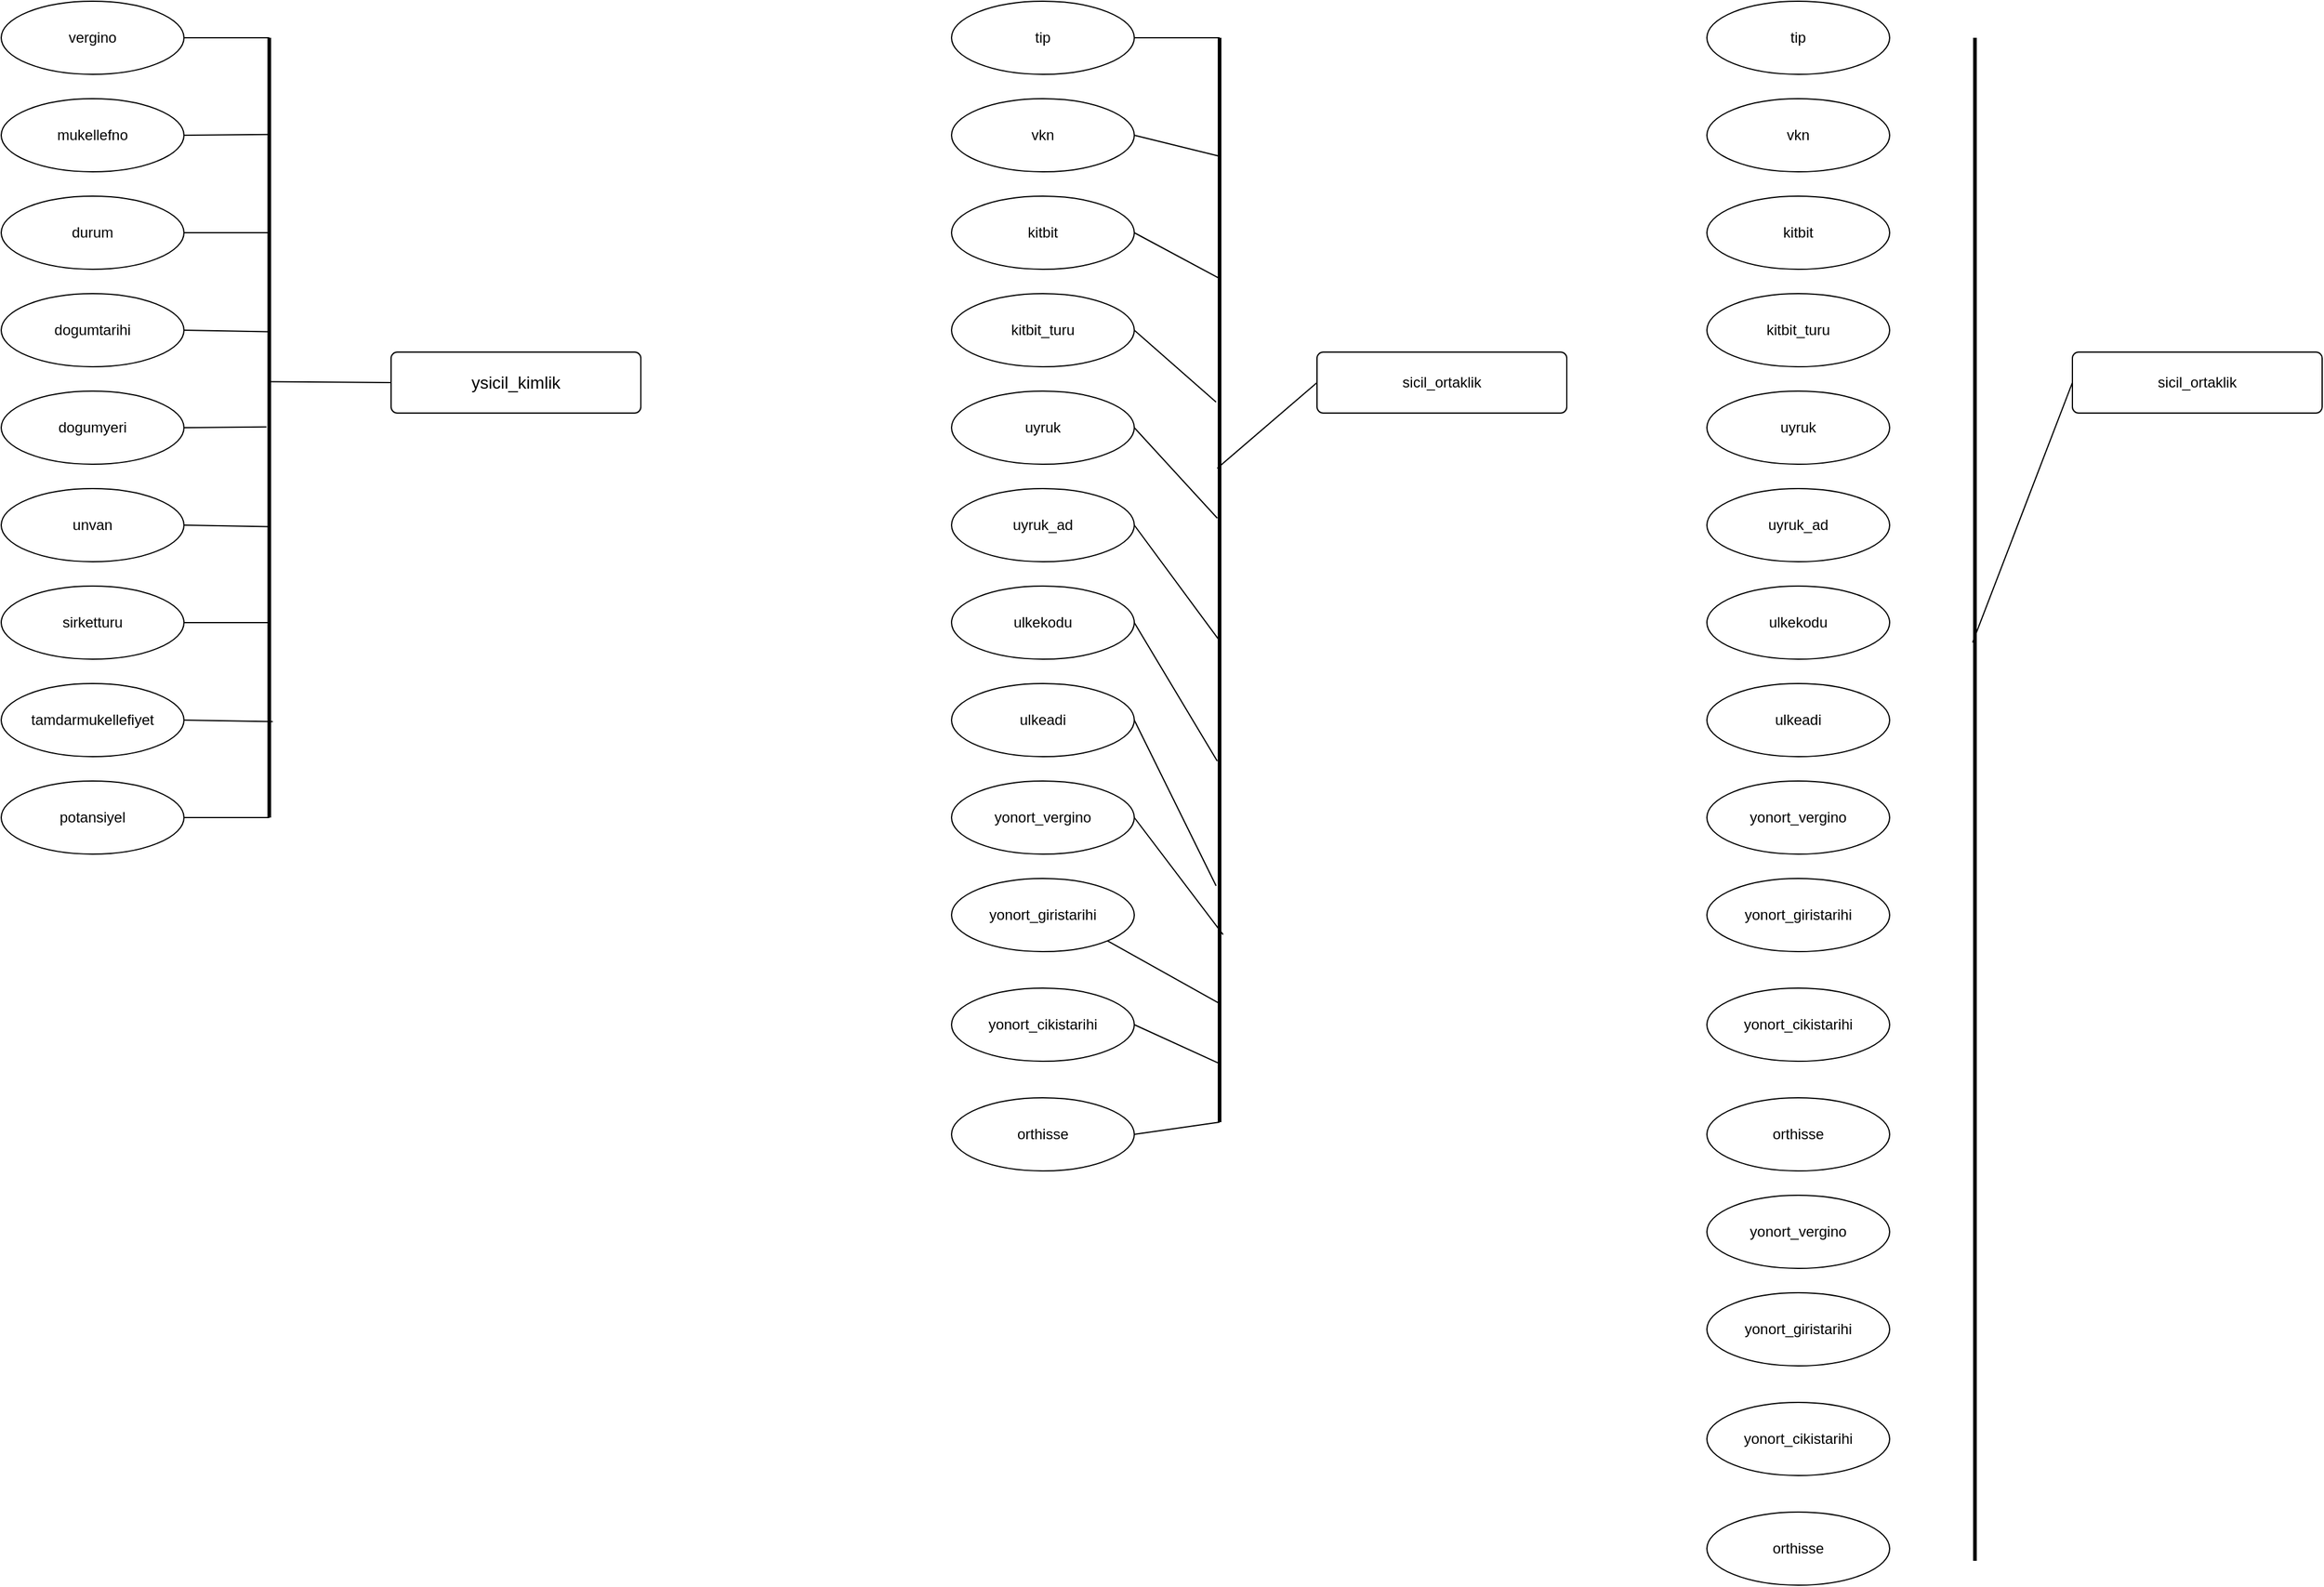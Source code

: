 <mxfile version="20.4.0" type="github">
  <diagram id="R2lEEEUBdFMjLlhIrx00" name="Page-1">
    <mxGraphModel dx="1202" dy="518" grid="1" gridSize="10" guides="1" tooltips="1" connect="1" arrows="1" fold="1" page="1" pageScale="1" pageWidth="4681" pageHeight="3300" math="0" shadow="0" extFonts="Permanent Marker^https://fonts.googleapis.com/css?family=Permanent+Marker">
      <root>
        <mxCell id="0" />
        <mxCell id="1" parent="0" />
        <mxCell id="BBy9NSOws3LWDicbXZz5-68" value="&lt;span style=&quot;font-size: 14px;&quot;&gt;ysicil_kimlik&lt;/span&gt;" style="rounded=1;arcSize=10;whiteSpace=wrap;html=1;align=center;" parent="1" vertex="1">
          <mxGeometry x="560" y="348" width="205" height="50" as="geometry" />
        </mxCell>
        <mxCell id="BBy9NSOws3LWDicbXZz5-69" value="&lt;span style=&quot;text-align: left;&quot;&gt;dogumtarihi&lt;/span&gt;" style="ellipse;whiteSpace=wrap;html=1;align=center;" parent="1" vertex="1">
          <mxGeometry x="240" y="300" width="150" height="60" as="geometry" />
        </mxCell>
        <mxCell id="BBy9NSOws3LWDicbXZz5-70" value="&lt;span style=&quot;text-align: left;&quot;&gt;durum&lt;/span&gt;" style="ellipse;whiteSpace=wrap;html=1;align=center;" parent="1" vertex="1">
          <mxGeometry x="240" y="220" width="150" height="60" as="geometry" />
        </mxCell>
        <mxCell id="BBy9NSOws3LWDicbXZz5-71" value="&lt;span style=&quot;text-align: left;&quot;&gt;mukellefno&lt;/span&gt;" style="ellipse;whiteSpace=wrap;html=1;align=center;" parent="1" vertex="1">
          <mxGeometry x="240" y="140" width="150" height="60" as="geometry" />
        </mxCell>
        <mxCell id="BBy9NSOws3LWDicbXZz5-72" value="&lt;span style=&quot;text-align: left;&quot;&gt;dogumyeri&lt;/span&gt;" style="ellipse;whiteSpace=wrap;html=1;align=center;" parent="1" vertex="1">
          <mxGeometry x="240" y="380" width="150" height="60" as="geometry" />
        </mxCell>
        <mxCell id="BBy9NSOws3LWDicbXZz5-73" value="&lt;span style=&quot;text-align: left;&quot;&gt;potansiyel&lt;/span&gt;" style="ellipse;whiteSpace=wrap;html=1;align=center;" parent="1" vertex="1">
          <mxGeometry x="240" y="700" width="150" height="60" as="geometry" />
        </mxCell>
        <mxCell id="BBy9NSOws3LWDicbXZz5-76" value="" style="endArrow=none;html=1;rounded=0;exitX=1;exitY=0.5;exitDx=0;exitDy=0;entryX=0.124;entryY=0.562;entryDx=0;entryDy=0;entryPerimeter=0;" parent="1" source="BBy9NSOws3LWDicbXZz5-71" target="BBy9NSOws3LWDicbXZz5-88" edge="1">
          <mxGeometry relative="1" as="geometry">
            <mxPoint x="710" y="560" as="sourcePoint" />
            <mxPoint x="680" y="170" as="targetPoint" />
          </mxGeometry>
        </mxCell>
        <mxCell id="BBy9NSOws3LWDicbXZz5-78" value="" style="endArrow=none;html=1;rounded=0;exitX=1;exitY=0.5;exitDx=0;exitDy=0;entryX=0.25;entryY=0.5;entryDx=0;entryDy=0;entryPerimeter=0;" parent="1" source="BBy9NSOws3LWDicbXZz5-70" target="BBy9NSOws3LWDicbXZz5-88" edge="1">
          <mxGeometry relative="1" as="geometry">
            <mxPoint x="400.0" y="250.0" as="sourcePoint" />
            <mxPoint x="429.02" y="321.32" as="targetPoint" />
          </mxGeometry>
        </mxCell>
        <mxCell id="BBy9NSOws3LWDicbXZz5-79" value="" style="endArrow=none;html=2;rounded=0;exitX=1;exitY=0.5;exitDx=0;exitDy=0;entryX=1;entryY=0.5;entryDx=0;entryDy=0;entryPerimeter=0;" parent="1" source="BBy9NSOws3LWDicbXZz5-73" target="BBy9NSOws3LWDicbXZz5-88" edge="1">
          <mxGeometry relative="1" as="geometry">
            <mxPoint x="400.0" y="250.0" as="sourcePoint" />
            <mxPoint x="430.0" y="690" as="targetPoint" />
          </mxGeometry>
        </mxCell>
        <mxCell id="BBy9NSOws3LWDicbXZz5-83" value="&lt;span style=&quot;text-align: left;&quot;&gt;unvan&lt;/span&gt;" style="ellipse;whiteSpace=wrap;html=1;align=center;" parent="1" vertex="1">
          <mxGeometry x="240" y="460" width="150" height="60" as="geometry" />
        </mxCell>
        <mxCell id="BBy9NSOws3LWDicbXZz5-84" value="&lt;span style=&quot;text-align: left;&quot;&gt;tamdarmukellefiyet&lt;/span&gt;" style="ellipse;whiteSpace=wrap;html=1;align=center;" parent="1" vertex="1">
          <mxGeometry x="240" y="620" width="150" height="60" as="geometry" />
        </mxCell>
        <mxCell id="BBy9NSOws3LWDicbXZz5-88" value="" style="line;strokeWidth=3;direction=south;html=1;" parent="1" vertex="1">
          <mxGeometry x="450" y="90" width="20" height="640" as="geometry" />
        </mxCell>
        <mxCell id="BBy9NSOws3LWDicbXZz5-89" value="&lt;span style=&quot;text-align: left;&quot;&gt;vergino&lt;/span&gt;" style="ellipse;whiteSpace=wrap;html=1;align=center;" parent="1" vertex="1">
          <mxGeometry x="240" y="60" width="150" height="60" as="geometry" />
        </mxCell>
        <mxCell id="BBy9NSOws3LWDicbXZz5-90" value="&lt;span style=&quot;text-align: left;&quot;&gt;sirketturu&lt;/span&gt;" style="ellipse;whiteSpace=wrap;html=1;align=center;" parent="1" vertex="1">
          <mxGeometry x="240" y="540" width="150" height="60" as="geometry" />
        </mxCell>
        <mxCell id="BBy9NSOws3LWDicbXZz5-91" value="" style="endArrow=none;html=1;rounded=0;exitX=1;exitY=0.5;exitDx=0;exitDy=0;entryX=0;entryY=0.5;entryDx=0;entryDy=0;entryPerimeter=0;" parent="1" source="BBy9NSOws3LWDicbXZz5-89" target="BBy9NSOws3LWDicbXZz5-88" edge="1">
          <mxGeometry relative="1" as="geometry">
            <mxPoint x="400.0" y="190.0" as="sourcePoint" />
            <mxPoint x="470.82" y="219.36" as="targetPoint" />
          </mxGeometry>
        </mxCell>
        <mxCell id="BBy9NSOws3LWDicbXZz5-92" value="" style="endArrow=none;html=1;rounded=0;exitX=1;exitY=0.5;exitDx=0;exitDy=0;entryX=0.377;entryY=0.562;entryDx=0;entryDy=0;entryPerimeter=0;" parent="1" source="BBy9NSOws3LWDicbXZz5-69" target="BBy9NSOws3LWDicbXZz5-88" edge="1">
          <mxGeometry relative="1" as="geometry">
            <mxPoint x="400.0" y="270.0" as="sourcePoint" />
            <mxPoint x="470.0" y="300.0" as="targetPoint" />
          </mxGeometry>
        </mxCell>
        <mxCell id="BBy9NSOws3LWDicbXZz5-93" value="" style="endArrow=none;html=1;rounded=0;exitX=1;exitY=0.5;exitDx=0;exitDy=0;entryX=0.499;entryY=0.613;entryDx=0;entryDy=0;entryPerimeter=0;" parent="1" source="BBy9NSOws3LWDicbXZz5-72" target="BBy9NSOws3LWDicbXZz5-88" edge="1">
          <mxGeometry relative="1" as="geometry">
            <mxPoint x="400.0" y="350.0" as="sourcePoint" />
            <mxPoint x="468.76" y="366.64" as="targetPoint" />
          </mxGeometry>
        </mxCell>
        <mxCell id="BBy9NSOws3LWDicbXZz5-94" value="" style="endArrow=none;html=1;rounded=0;exitX=1;exitY=0.5;exitDx=0;exitDy=0;entryX=0.627;entryY=0.51;entryDx=0;entryDy=0;entryPerimeter=0;" parent="1" source="BBy9NSOws3LWDicbXZz5-83" target="BBy9NSOws3LWDicbXZz5-88" edge="1">
          <mxGeometry relative="1" as="geometry">
            <mxPoint x="400.0" y="430" as="sourcePoint" />
            <mxPoint x="460.0" y="438.571" as="targetPoint" />
          </mxGeometry>
        </mxCell>
        <mxCell id="BBy9NSOws3LWDicbXZz5-95" value="" style="endArrow=none;html=1;rounded=0;exitX=1;exitY=0.5;exitDx=0;exitDy=0;entryX=0.75;entryY=0.5;entryDx=0;entryDy=0;entryPerimeter=0;" parent="1" source="BBy9NSOws3LWDicbXZz5-90" target="BBy9NSOws3LWDicbXZz5-88" edge="1">
          <mxGeometry relative="1" as="geometry">
            <mxPoint x="400.0" y="510" as="sourcePoint" />
            <mxPoint x="471.84" y="520.64" as="targetPoint" />
          </mxGeometry>
        </mxCell>
        <mxCell id="BBy9NSOws3LWDicbXZz5-96" value="" style="endArrow=none;html=1;rounded=0;exitX=1;exitY=0.5;exitDx=0;exitDy=0;entryX=0.877;entryY=0.356;entryDx=0;entryDy=0;entryPerimeter=0;" parent="1" source="BBy9NSOws3LWDicbXZz5-84" target="BBy9NSOws3LWDicbXZz5-88" edge="1">
          <mxGeometry relative="1" as="geometry">
            <mxPoint x="400.0" y="590" as="sourcePoint" />
            <mxPoint x="460" y="650" as="targetPoint" />
          </mxGeometry>
        </mxCell>
        <mxCell id="BBy9NSOws3LWDicbXZz5-97" value="" style="endArrow=none;html=1;rounded=0;exitX=0.441;exitY=0.51;exitDx=0;exitDy=0;exitPerimeter=0;entryX=0;entryY=0.5;entryDx=0;entryDy=0;" parent="1" source="BBy9NSOws3LWDicbXZz5-88" target="BBy9NSOws3LWDicbXZz5-68" edge="1">
          <mxGeometry relative="1" as="geometry">
            <mxPoint x="600" y="280" as="sourcePoint" />
            <mxPoint x="610" y="372" as="targetPoint" />
          </mxGeometry>
        </mxCell>
        <mxCell id="BBy9NSOws3LWDicbXZz5-98" value="sicil_ortaklik" style="rounded=1;arcSize=10;whiteSpace=wrap;html=1;align=center;" parent="1" vertex="1">
          <mxGeometry x="1320" y="348" width="205" height="50" as="geometry" />
        </mxCell>
        <mxCell id="BBy9NSOws3LWDicbXZz5-99" value="&lt;div style=&quot;text-align: left;&quot;&gt;&lt;span style=&quot;background-color: initial;&quot;&gt;kitbit_turu&lt;/span&gt;&lt;/div&gt;" style="ellipse;whiteSpace=wrap;html=1;align=center;" parent="1" vertex="1">
          <mxGeometry x="1020" y="300" width="150" height="60" as="geometry" />
        </mxCell>
        <mxCell id="BBy9NSOws3LWDicbXZz5-100" value="&lt;div style=&quot;text-align: left;&quot;&gt;&lt;span style=&quot;background-color: initial;&quot;&gt;kitbit&lt;/span&gt;&lt;/div&gt;" style="ellipse;whiteSpace=wrap;html=1;align=center;" parent="1" vertex="1">
          <mxGeometry x="1020" y="220" width="150" height="60" as="geometry" />
        </mxCell>
        <mxCell id="BBy9NSOws3LWDicbXZz5-101" value="&lt;div style=&quot;text-align: left;&quot;&gt;&lt;span style=&quot;background-color: initial;&quot;&gt;vkn&lt;/span&gt;&lt;/div&gt;" style="ellipse;whiteSpace=wrap;html=1;align=center;" parent="1" vertex="1">
          <mxGeometry x="1020" y="140" width="150" height="60" as="geometry" />
        </mxCell>
        <mxCell id="BBy9NSOws3LWDicbXZz5-102" value="&lt;div style=&quot;text-align: left;&quot;&gt;&lt;span style=&quot;background-color: initial;&quot;&gt;uyruk&lt;/span&gt;&lt;/div&gt;" style="ellipse;whiteSpace=wrap;html=1;align=center;" parent="1" vertex="1">
          <mxGeometry x="1020" y="380" width="150" height="60" as="geometry" />
        </mxCell>
        <mxCell id="BBy9NSOws3LWDicbXZz5-103" value="&lt;div style=&quot;text-align: left;&quot;&gt;&lt;span style=&quot;background-color: initial;&quot;&gt;yonort_vergino&lt;/span&gt;&lt;/div&gt;" style="ellipse;whiteSpace=wrap;html=1;align=center;" parent="1" vertex="1">
          <mxGeometry x="1020" y="700" width="150" height="60" as="geometry" />
        </mxCell>
        <mxCell id="BBy9NSOws3LWDicbXZz5-104" value="" style="endArrow=none;html=1;rounded=0;exitX=1;exitY=0.5;exitDx=0;exitDy=0;entryX=0.109;entryY=0.548;entryDx=0;entryDy=0;entryPerimeter=0;" parent="1" source="BBy9NSOws3LWDicbXZz5-101" target="BBy9NSOws3LWDicbXZz5-109" edge="1">
          <mxGeometry relative="1" as="geometry">
            <mxPoint x="1490" y="560" as="sourcePoint" />
            <mxPoint x="1460" y="170" as="targetPoint" />
          </mxGeometry>
        </mxCell>
        <mxCell id="BBy9NSOws3LWDicbXZz5-105" value="" style="endArrow=none;html=1;rounded=0;exitX=1;exitY=0.5;exitDx=0;exitDy=0;entryX=0.222;entryY=0.5;entryDx=0;entryDy=0;entryPerimeter=0;" parent="1" source="BBy9NSOws3LWDicbXZz5-100" target="BBy9NSOws3LWDicbXZz5-109" edge="1">
          <mxGeometry relative="1" as="geometry">
            <mxPoint x="1180.0" y="250.0" as="sourcePoint" />
            <mxPoint x="1209.02" y="321.32" as="targetPoint" />
          </mxGeometry>
        </mxCell>
        <mxCell id="BBy9NSOws3LWDicbXZz5-106" value="" style="endArrow=none;html=2;rounded=0;exitX=1;exitY=0.5;exitDx=0;exitDy=0;entryX=0.827;entryY=0.357;entryDx=0;entryDy=0;entryPerimeter=0;" parent="1" source="BBy9NSOws3LWDicbXZz5-103" target="BBy9NSOws3LWDicbXZz5-109" edge="1">
          <mxGeometry relative="1" as="geometry">
            <mxPoint x="1180.0" y="250.0" as="sourcePoint" />
            <mxPoint x="1210.0" y="690" as="targetPoint" />
          </mxGeometry>
        </mxCell>
        <mxCell id="BBy9NSOws3LWDicbXZz5-107" value="&lt;div style=&quot;text-align: left;&quot;&gt;&lt;span style=&quot;background-color: initial;&quot;&gt;uyruk_ad&lt;/span&gt;&lt;/div&gt;" style="ellipse;whiteSpace=wrap;html=1;align=center;" parent="1" vertex="1">
          <mxGeometry x="1020" y="460" width="150" height="60" as="geometry" />
        </mxCell>
        <mxCell id="BBy9NSOws3LWDicbXZz5-108" value="&lt;div style=&quot;text-align: left;&quot;&gt;&lt;span style=&quot;background-color: initial;&quot;&gt;ulkeadi&lt;/span&gt;&lt;/div&gt;" style="ellipse;whiteSpace=wrap;html=1;align=center;" parent="1" vertex="1">
          <mxGeometry x="1020" y="620" width="150" height="60" as="geometry" />
        </mxCell>
        <mxCell id="BBy9NSOws3LWDicbXZz5-109" value="" style="line;strokeWidth=3;direction=south;html=1;" parent="1" vertex="1">
          <mxGeometry x="1230" y="90" width="20" height="890" as="geometry" />
        </mxCell>
        <mxCell id="BBy9NSOws3LWDicbXZz5-110" value="&lt;div style=&quot;text-align: left;&quot;&gt;&lt;span style=&quot;background-color: initial;&quot;&gt;tip&lt;/span&gt;&lt;/div&gt;" style="ellipse;whiteSpace=wrap;html=1;align=center;" parent="1" vertex="1">
          <mxGeometry x="1020" y="60" width="150" height="60" as="geometry" />
        </mxCell>
        <mxCell id="BBy9NSOws3LWDicbXZz5-111" value="&lt;div style=&quot;text-align: left;&quot;&gt;&lt;span style=&quot;background-color: initial;&quot;&gt;ulkekodu&lt;/span&gt;&lt;/div&gt;" style="ellipse;whiteSpace=wrap;html=1;align=center;" parent="1" vertex="1">
          <mxGeometry x="1020" y="540" width="150" height="60" as="geometry" />
        </mxCell>
        <mxCell id="BBy9NSOws3LWDicbXZz5-112" value="" style="endArrow=none;html=1;rounded=0;exitX=1;exitY=0.5;exitDx=0;exitDy=0;entryX=0;entryY=0.5;entryDx=0;entryDy=0;entryPerimeter=0;" parent="1" source="BBy9NSOws3LWDicbXZz5-110" target="BBy9NSOws3LWDicbXZz5-109" edge="1">
          <mxGeometry relative="1" as="geometry">
            <mxPoint x="1180.0" y="190.0" as="sourcePoint" />
            <mxPoint x="1250.82" y="219.36" as="targetPoint" />
          </mxGeometry>
        </mxCell>
        <mxCell id="BBy9NSOws3LWDicbXZz5-113" value="" style="endArrow=none;html=1;rounded=0;exitX=1;exitY=0.5;exitDx=0;exitDy=0;entryX=0.336;entryY=0.643;entryDx=0;entryDy=0;entryPerimeter=0;" parent="1" source="BBy9NSOws3LWDicbXZz5-99" target="BBy9NSOws3LWDicbXZz5-109" edge="1">
          <mxGeometry relative="1" as="geometry">
            <mxPoint x="1180.0" y="270.0" as="sourcePoint" />
            <mxPoint x="1240" y="330" as="targetPoint" />
          </mxGeometry>
        </mxCell>
        <mxCell id="BBy9NSOws3LWDicbXZz5-114" value="" style="endArrow=none;html=1;rounded=0;exitX=1;exitY=0.5;exitDx=0;exitDy=0;entryX=0.443;entryY=0.595;entryDx=0;entryDy=0;entryPerimeter=0;" parent="1" source="BBy9NSOws3LWDicbXZz5-102" target="BBy9NSOws3LWDicbXZz5-109" edge="1">
          <mxGeometry relative="1" as="geometry">
            <mxPoint x="1180.0" y="350.0" as="sourcePoint" />
            <mxPoint x="1248.76" y="366.64" as="targetPoint" />
          </mxGeometry>
        </mxCell>
        <mxCell id="BBy9NSOws3LWDicbXZz5-115" value="" style="endArrow=none;html=1;rounded=0;exitX=1;exitY=0.5;exitDx=0;exitDy=0;entryX=0.556;entryY=0.5;entryDx=0;entryDy=0;entryPerimeter=0;" parent="1" source="BBy9NSOws3LWDicbXZz5-107" target="BBy9NSOws3LWDicbXZz5-109" edge="1">
          <mxGeometry relative="1" as="geometry">
            <mxPoint x="1180.0" y="430" as="sourcePoint" />
            <mxPoint x="1240.0" y="438.571" as="targetPoint" />
          </mxGeometry>
        </mxCell>
        <mxCell id="BBy9NSOws3LWDicbXZz5-116" value="" style="endArrow=none;html=1;rounded=0;exitX=1;exitY=0.5;exitDx=0;exitDy=0;entryX=0.667;entryY=0.595;entryDx=0;entryDy=0;entryPerimeter=0;" parent="1" source="BBy9NSOws3LWDicbXZz5-111" target="BBy9NSOws3LWDicbXZz5-109" edge="1">
          <mxGeometry relative="1" as="geometry">
            <mxPoint x="1180.0" y="510" as="sourcePoint" />
            <mxPoint x="1251.84" y="520.64" as="targetPoint" />
          </mxGeometry>
        </mxCell>
        <mxCell id="BBy9NSOws3LWDicbXZz5-117" value="" style="endArrow=none;html=1;rounded=0;exitX=1;exitY=0.5;exitDx=0;exitDy=0;entryX=0.782;entryY=0.643;entryDx=0;entryDy=0;entryPerimeter=0;" parent="1" source="BBy9NSOws3LWDicbXZz5-108" target="BBy9NSOws3LWDicbXZz5-109" edge="1">
          <mxGeometry relative="1" as="geometry">
            <mxPoint x="1180.0" y="590" as="sourcePoint" />
            <mxPoint x="1240" y="650" as="targetPoint" />
          </mxGeometry>
        </mxCell>
        <mxCell id="BBy9NSOws3LWDicbXZz5-118" value="" style="endArrow=none;html=1;rounded=0;exitX=0.397;exitY=0.595;exitDx=0;exitDy=0;exitPerimeter=0;entryX=0;entryY=0.5;entryDx=0;entryDy=0;" parent="1" source="BBy9NSOws3LWDicbXZz5-109" target="BBy9NSOws3LWDicbXZz5-98" edge="1">
          <mxGeometry relative="1" as="geometry">
            <mxPoint x="1360" y="280" as="sourcePoint" />
            <mxPoint x="1370" y="372" as="targetPoint" />
          </mxGeometry>
        </mxCell>
        <mxCell id="MaY830GA1Fcl8G5nq0bW-2" value="yonort_giristarihi" style="ellipse;whiteSpace=wrap;html=1;align=center;" vertex="1" parent="1">
          <mxGeometry x="1020" y="780" width="150" height="60" as="geometry" />
        </mxCell>
        <mxCell id="MaY830GA1Fcl8G5nq0bW-3" value="yonort_cikistarihi" style="ellipse;whiteSpace=wrap;html=1;align=center;" vertex="1" parent="1">
          <mxGeometry x="1020" y="870" width="150" height="60" as="geometry" />
        </mxCell>
        <mxCell id="MaY830GA1Fcl8G5nq0bW-5" value="orthisse" style="ellipse;whiteSpace=wrap;html=1;align=center;" vertex="1" parent="1">
          <mxGeometry x="1020" y="960" width="150" height="60" as="geometry" />
        </mxCell>
        <mxCell id="MaY830GA1Fcl8G5nq0bW-6" value="" style="endArrow=none;html=2;rounded=0;entryX=0.89;entryY=0.548;entryDx=0;entryDy=0;entryPerimeter=0;exitX=1;exitY=1;exitDx=0;exitDy=0;" edge="1" parent="1" source="MaY830GA1Fcl8G5nq0bW-2" target="BBy9NSOws3LWDicbXZz5-109">
          <mxGeometry relative="1" as="geometry">
            <mxPoint x="1180" y="740" as="sourcePoint" />
            <mxPoint x="1248.1" y="826.52" as="targetPoint" />
          </mxGeometry>
        </mxCell>
        <mxCell id="MaY830GA1Fcl8G5nq0bW-8" style="edgeStyle=elbowEdgeStyle;rounded=0;orthogonalLoop=1;jettySize=auto;html=1;exitX=1;exitY=0.5;exitDx=0;exitDy=0;exitPerimeter=0;" edge="1" parent="1" source="BBy9NSOws3LWDicbXZz5-109" target="BBy9NSOws3LWDicbXZz5-109">
          <mxGeometry relative="1" as="geometry" />
        </mxCell>
        <mxCell id="MaY830GA1Fcl8G5nq0bW-9" value="" style="endArrow=none;html=2;rounded=0;entryX=0.946;entryY=0.5;entryDx=0;entryDy=0;entryPerimeter=0;exitX=1;exitY=0.5;exitDx=0;exitDy=0;" edge="1" parent="1" source="MaY830GA1Fcl8G5nq0bW-3" target="BBy9NSOws3LWDicbXZz5-109">
          <mxGeometry relative="1" as="geometry">
            <mxPoint x="1157.779" y="841.314" as="sourcePoint" />
            <mxPoint x="1249.04" y="892.1" as="targetPoint" />
          </mxGeometry>
        </mxCell>
        <mxCell id="MaY830GA1Fcl8G5nq0bW-10" value="" style="endArrow=none;html=2;rounded=0;entryX=1;entryY=0.5;entryDx=0;entryDy=0;entryPerimeter=0;exitX=1;exitY=0.5;exitDx=0;exitDy=0;" edge="1" parent="1" source="MaY830GA1Fcl8G5nq0bW-5" target="BBy9NSOws3LWDicbXZz5-109">
          <mxGeometry relative="1" as="geometry">
            <mxPoint x="1180" y="910" as="sourcePoint" />
            <mxPoint x="1250" y="941.94" as="targetPoint" />
          </mxGeometry>
        </mxCell>
        <mxCell id="MaY830GA1Fcl8G5nq0bW-39" value="sicil_ortaklik" style="rounded=1;arcSize=10;whiteSpace=wrap;html=1;align=center;" vertex="1" parent="1">
          <mxGeometry x="1940" y="348" width="205" height="50" as="geometry" />
        </mxCell>
        <mxCell id="MaY830GA1Fcl8G5nq0bW-40" value="&lt;div style=&quot;text-align: left;&quot;&gt;&lt;span style=&quot;background-color: initial;&quot;&gt;kitbit_turu&lt;/span&gt;&lt;/div&gt;" style="ellipse;whiteSpace=wrap;html=1;align=center;" vertex="1" parent="1">
          <mxGeometry x="1640" y="300" width="150" height="60" as="geometry" />
        </mxCell>
        <mxCell id="MaY830GA1Fcl8G5nq0bW-41" value="&lt;div style=&quot;text-align: left;&quot;&gt;&lt;span style=&quot;background-color: initial;&quot;&gt;kitbit&lt;/span&gt;&lt;/div&gt;" style="ellipse;whiteSpace=wrap;html=1;align=center;" vertex="1" parent="1">
          <mxGeometry x="1640" y="220" width="150" height="60" as="geometry" />
        </mxCell>
        <mxCell id="MaY830GA1Fcl8G5nq0bW-42" value="&lt;div style=&quot;text-align: left;&quot;&gt;&lt;span style=&quot;background-color: initial;&quot;&gt;vkn&lt;/span&gt;&lt;/div&gt;" style="ellipse;whiteSpace=wrap;html=1;align=center;" vertex="1" parent="1">
          <mxGeometry x="1640" y="140" width="150" height="60" as="geometry" />
        </mxCell>
        <mxCell id="MaY830GA1Fcl8G5nq0bW-43" value="&lt;div style=&quot;text-align: left;&quot;&gt;&lt;span style=&quot;background-color: initial;&quot;&gt;uyruk&lt;/span&gt;&lt;/div&gt;" style="ellipse;whiteSpace=wrap;html=1;align=center;" vertex="1" parent="1">
          <mxGeometry x="1640" y="380" width="150" height="60" as="geometry" />
        </mxCell>
        <mxCell id="MaY830GA1Fcl8G5nq0bW-44" value="&lt;div style=&quot;text-align: left;&quot;&gt;&lt;span style=&quot;background-color: initial;&quot;&gt;yonort_vergino&lt;/span&gt;&lt;/div&gt;" style="ellipse;whiteSpace=wrap;html=1;align=center;" vertex="1" parent="1">
          <mxGeometry x="1640" y="700" width="150" height="60" as="geometry" />
        </mxCell>
        <mxCell id="MaY830GA1Fcl8G5nq0bW-48" value="&lt;div style=&quot;text-align: left;&quot;&gt;&lt;span style=&quot;background-color: initial;&quot;&gt;uyruk_ad&lt;/span&gt;&lt;/div&gt;" style="ellipse;whiteSpace=wrap;html=1;align=center;" vertex="1" parent="1">
          <mxGeometry x="1640" y="460" width="150" height="60" as="geometry" />
        </mxCell>
        <mxCell id="MaY830GA1Fcl8G5nq0bW-49" value="&lt;div style=&quot;text-align: left;&quot;&gt;&lt;span style=&quot;background-color: initial;&quot;&gt;ulkeadi&lt;/span&gt;&lt;/div&gt;" style="ellipse;whiteSpace=wrap;html=1;align=center;" vertex="1" parent="1">
          <mxGeometry x="1640" y="620" width="150" height="60" as="geometry" />
        </mxCell>
        <mxCell id="MaY830GA1Fcl8G5nq0bW-50" value="" style="line;strokeWidth=3;direction=south;html=1;" vertex="1" parent="1">
          <mxGeometry x="1850" y="90" width="20" height="1250" as="geometry" />
        </mxCell>
        <mxCell id="MaY830GA1Fcl8G5nq0bW-51" value="&lt;div style=&quot;text-align: left;&quot;&gt;&lt;span style=&quot;background-color: initial;&quot;&gt;tip&lt;/span&gt;&lt;/div&gt;" style="ellipse;whiteSpace=wrap;html=1;align=center;" vertex="1" parent="1">
          <mxGeometry x="1640" y="60" width="150" height="60" as="geometry" />
        </mxCell>
        <mxCell id="MaY830GA1Fcl8G5nq0bW-52" value="&lt;div style=&quot;text-align: left;&quot;&gt;&lt;span style=&quot;background-color: initial;&quot;&gt;ulkekodu&lt;/span&gt;&lt;/div&gt;" style="ellipse;whiteSpace=wrap;html=1;align=center;" vertex="1" parent="1">
          <mxGeometry x="1640" y="540" width="150" height="60" as="geometry" />
        </mxCell>
        <mxCell id="MaY830GA1Fcl8G5nq0bW-59" value="" style="endArrow=none;html=1;rounded=0;exitX=0.397;exitY=0.595;exitDx=0;exitDy=0;exitPerimeter=0;entryX=0;entryY=0.5;entryDx=0;entryDy=0;" edge="1" parent="1" source="MaY830GA1Fcl8G5nq0bW-50" target="MaY830GA1Fcl8G5nq0bW-39">
          <mxGeometry relative="1" as="geometry">
            <mxPoint x="1980" y="280" as="sourcePoint" />
            <mxPoint x="1990" y="372" as="targetPoint" />
          </mxGeometry>
        </mxCell>
        <mxCell id="MaY830GA1Fcl8G5nq0bW-60" value="yonort_giristarihi" style="ellipse;whiteSpace=wrap;html=1;align=center;" vertex="1" parent="1">
          <mxGeometry x="1640" y="780" width="150" height="60" as="geometry" />
        </mxCell>
        <mxCell id="MaY830GA1Fcl8G5nq0bW-61" value="yonort_cikistarihi" style="ellipse;whiteSpace=wrap;html=1;align=center;" vertex="1" parent="1">
          <mxGeometry x="1640" y="870" width="150" height="60" as="geometry" />
        </mxCell>
        <mxCell id="MaY830GA1Fcl8G5nq0bW-62" value="orthisse" style="ellipse;whiteSpace=wrap;html=1;align=center;" vertex="1" parent="1">
          <mxGeometry x="1640" y="960" width="150" height="60" as="geometry" />
        </mxCell>
        <mxCell id="MaY830GA1Fcl8G5nq0bW-64" style="edgeStyle=elbowEdgeStyle;rounded=0;orthogonalLoop=1;jettySize=auto;html=1;exitX=1;exitY=0.5;exitDx=0;exitDy=0;exitPerimeter=0;" edge="1" parent="1" source="MaY830GA1Fcl8G5nq0bW-50" target="MaY830GA1Fcl8G5nq0bW-50">
          <mxGeometry relative="1" as="geometry" />
        </mxCell>
        <mxCell id="MaY830GA1Fcl8G5nq0bW-67" value="&lt;div style=&quot;text-align: left;&quot;&gt;&lt;span style=&quot;background-color: initial;&quot;&gt;yonort_vergino&lt;/span&gt;&lt;/div&gt;" style="ellipse;whiteSpace=wrap;html=1;align=center;" vertex="1" parent="1">
          <mxGeometry x="1640" y="1040" width="150" height="60" as="geometry" />
        </mxCell>
        <mxCell id="MaY830GA1Fcl8G5nq0bW-68" value="yonort_giristarihi" style="ellipse;whiteSpace=wrap;html=1;align=center;" vertex="1" parent="1">
          <mxGeometry x="1640" y="1120" width="150" height="60" as="geometry" />
        </mxCell>
        <mxCell id="MaY830GA1Fcl8G5nq0bW-69" value="yonort_cikistarihi" style="ellipse;whiteSpace=wrap;html=1;align=center;" vertex="1" parent="1">
          <mxGeometry x="1640" y="1210" width="150" height="60" as="geometry" />
        </mxCell>
        <mxCell id="MaY830GA1Fcl8G5nq0bW-70" value="orthisse" style="ellipse;whiteSpace=wrap;html=1;align=center;" vertex="1" parent="1">
          <mxGeometry x="1640" y="1300" width="150" height="60" as="geometry" />
        </mxCell>
      </root>
    </mxGraphModel>
  </diagram>
</mxfile>
